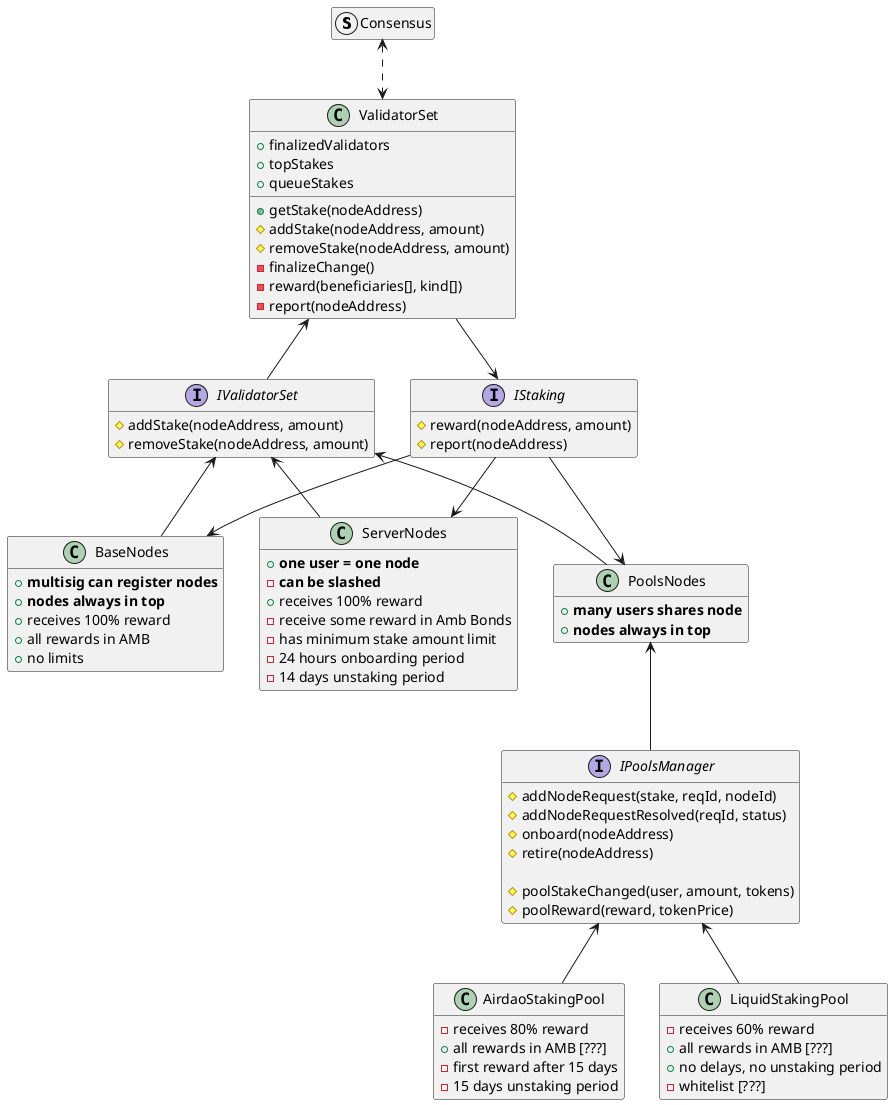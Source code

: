 @startuml

hide empty members


struct Consensus {}

class ValidatorSet {
    +finalizedValidators
    +topStakes
    +queueStakes

    +getStake(nodeAddress)
    #addStake(nodeAddress, amount)
    #removeStake(nodeAddress, amount)
    -finalizeChange()
    -reward(beneficiaries[], kind[])
    -report(nodeAddress)
}


interface IValidatorSet {
    #addStake(nodeAddress, amount)
    #removeStake(nodeAddress, amount)
}
interface IStaking {
    #reward(nodeAddress, amount)
    #report(nodeAddress)
}


interface IPoolsManager {
    #addNodeRequest(stake, reqId, nodeId)
    #addNodeRequestResolved(reqId, status)
    #onboard(nodeAddress)
    #retire(nodeAddress)

    #poolStakeChanged(user, amount, tokens)
    #poolReward(reward, tokenPrice)
}


class BaseNodes {
    + **multisig can register nodes**
    + **nodes always in top**
    + receives 100% reward
    + all rewards in AMB
    + no limits
}

class ServerNodes {
    + **one user = one node**
    - **can be slashed**
    + receives 100% reward
    - receive some reward in Amb Bonds
    - has minimum stake amount limit
    - 24 hours onboarding period
    - 14 days unstaking period
}


class PoolsNodes {
    + **many users shares node**
    + **nodes always in top**
}

class AirdaoStakingPool {
    - receives 80% reward
    + all rewards in AMB [???]
    - first reward after 15 days
    - 15 days unstaking period
}

class LiquidStakingPool {
    - receives 60% reward
    + all rewards in AMB [???]
    + no delays, no unstaking period
    - whitelist [???]
}

Consensus <.-> ValidatorSet


ValidatorSet --> IStaking
ValidatorSet <-- IValidatorSet

IStaking --> BaseNodes
IStaking --> ServerNodes
IStaking --> PoolsNodes

IValidatorSet <-- BaseNodes
IValidatorSet <-- ServerNodes
IValidatorSet <-- PoolsNodes

PoolsNodes <-- IPoolsManager
IPoolsManager <-- AirdaoStakingPool
IPoolsManager <-- LiquidStakingPool

@enduml
